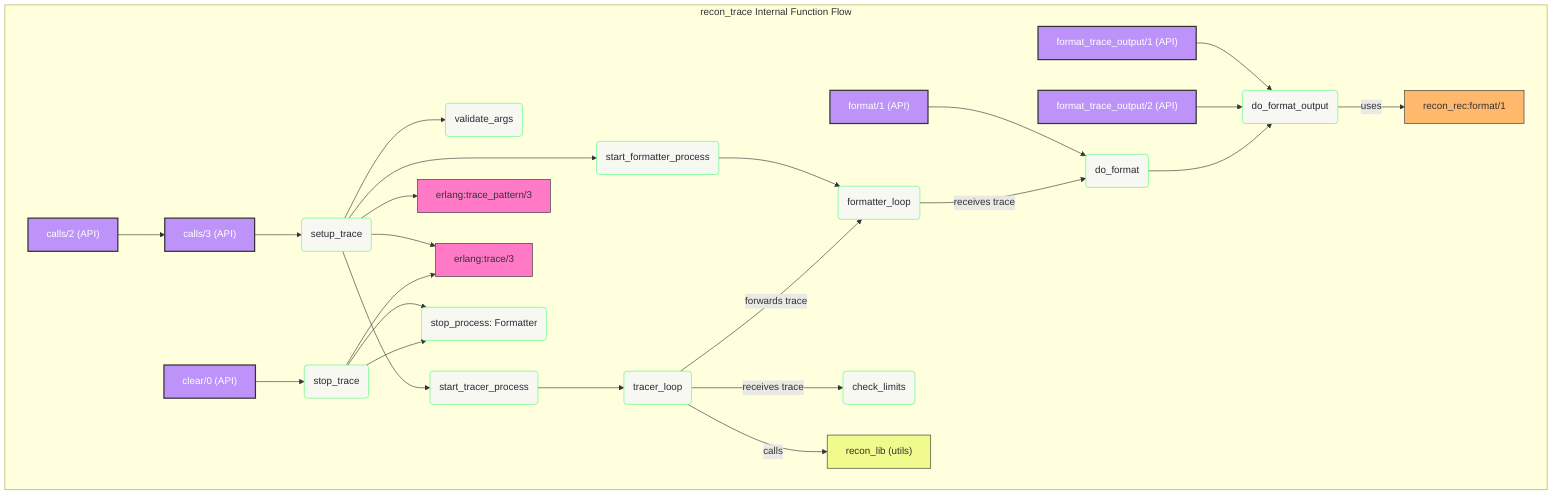 graph TD
    subgraph recon_trace Internal Function Flow

        API_calls3["calls/3 (API)"] --> Internal_setup_trace(setup_trace)
        API_calls2["calls/2 (API)"] --> API_calls3

        API_clear["clear/0 (API)"] --> Internal_stop_trace(stop_trace)

        API_format["format/1 (API)"] --> Internal_do_format(do_format)
        API_format_output1["format_trace_output/1 (API)"] --> Internal_do_format_output(do_format_output)
        API_format_output2["format_trace_output/2 (API)"] --> Internal_do_format_output

        %% Internal Logic Functions
        Internal_setup_trace --> Internal_validate_args(validate_args)
        Internal_setup_trace --> Internal_start_tracer(start_tracer_process)
        Internal_setup_trace --> Internal_start_formatter(start_formatter_process)
        Internal_setup_trace --> Erlang_trace_pattern["erlang:trace_pattern/3"]
        Internal_setup_trace --> Erlang_trace["erlang:trace/3"]

        Internal_start_tracer --> TracerLoop(tracer_loop)
        Internal_start_formatter --> FormatterLoop(formatter_loop)

        TracerLoop -- receives trace --> Internal_check_limits(check_limits)
        TracerLoop -- forwards trace --> FormatterLoop
        TracerLoop -- calls --> RL["recon_lib (utils)"]


        FormatterLoop -- receives trace --> Internal_do_format
        Internal_do_format --> Internal_do_format_output
        Internal_do_format_output -- uses --> RR["recon_rec:format/1"]

        Internal_stop_trace --> Internal_stop_process(stop_process: Tracer)
        Internal_stop_trace --> Internal_stop_process(stop_process: Formatter)
        Internal_stop_trace --> Erlang_trace["erlang:trace/3"] 

    end

    %% Styling
    classDef api fill:#BD93F9,stroke:#333,stroke-width:2px,color:#fff;
    classDef internal fill:#f8f8f2,stroke:#50FA7B,stroke-width:1px,color:#282a36;
    classDef external fill:#FF79C6,stroke:#333,stroke-width:1px;
    classDef lib fill:#F1FA8C,stroke:#333,stroke-width:1px;
    classDef rec fill:#FFB86C,stroke:#333,stroke-width:1px;

    class API_calls3,API_calls2,API_clear,API_format,API_format_output1,API_format_output2 api;
    class Internal_setup_trace,Internal_validate_args,Internal_start_tracer,Internal_start_formatter,TracerLoop,FormatterLoop,Internal_check_limits,Internal_do_format,Internal_do_format_output,Internal_stop_trace,Internal_stop_process internal;
    class Erlang_trace_pattern,Erlang_trace external;
    class RL lib;
    class RR rec;